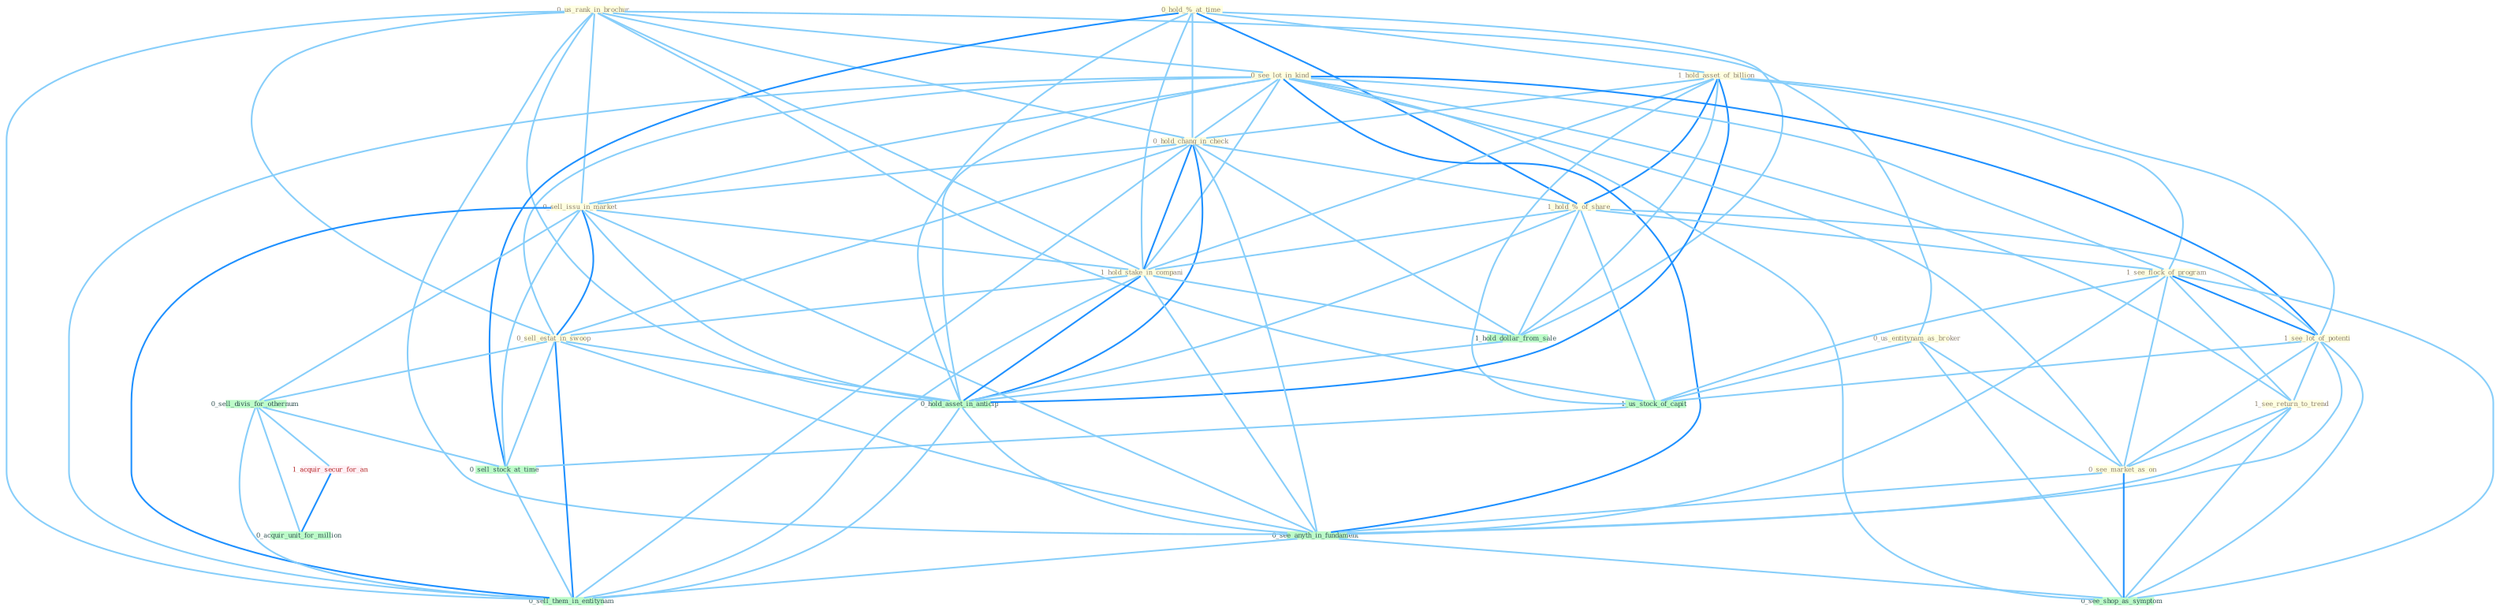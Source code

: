 Graph G{ 
    node
    [shape=polygon,style=filled,width=.5,height=.06,color="#BDFCC9",fixedsize=true,fontsize=4,
    fontcolor="#2f4f4f"];
    {node
    [color="#ffffe0", fontcolor="#8b7d6b"] "0_us_rank_in_brochur " "0_hold_%_at_time " "1_hold_asset_of_billion " "0_see_lot_in_kind " "0_hold_chang_in_check " "0_sell_issu_in_market " "0_us_entitynam_as_broker " "1_hold_%_of_share " "1_hold_stake_in_compani " "1_see_flock_of_program " "1_see_lot_of_potenti " "0_sell_estat_in_swoop " "1_see_return_to_trend " "0_see_market_as_on "}
{node [color="#fff0f5", fontcolor="#b22222"] "1_acquir_secur_for_an "}
edge [color="#B0E2FF"];

	"0_us_rank_in_brochur " -- "0_see_lot_in_kind " [w="1", color="#87cefa" ];
	"0_us_rank_in_brochur " -- "0_hold_chang_in_check " [w="1", color="#87cefa" ];
	"0_us_rank_in_brochur " -- "0_sell_issu_in_market " [w="1", color="#87cefa" ];
	"0_us_rank_in_brochur " -- "0_us_entitynam_as_broker " [w="1", color="#87cefa" ];
	"0_us_rank_in_brochur " -- "1_hold_stake_in_compani " [w="1", color="#87cefa" ];
	"0_us_rank_in_brochur " -- "0_sell_estat_in_swoop " [w="1", color="#87cefa" ];
	"0_us_rank_in_brochur " -- "1_us_stock_of_capit " [w="1", color="#87cefa" ];
	"0_us_rank_in_brochur " -- "0_hold_asset_in_anticip " [w="1", color="#87cefa" ];
	"0_us_rank_in_brochur " -- "0_see_anyth_in_fundament " [w="1", color="#87cefa" ];
	"0_us_rank_in_brochur " -- "0_sell_them_in_entitynam " [w="1", color="#87cefa" ];
	"0_hold_%_at_time " -- "1_hold_asset_of_billion " [w="1", color="#87cefa" ];
	"0_hold_%_at_time " -- "0_hold_chang_in_check " [w="1", color="#87cefa" ];
	"0_hold_%_at_time " -- "1_hold_%_of_share " [w="2", color="#1e90ff" , len=0.8];
	"0_hold_%_at_time " -- "1_hold_stake_in_compani " [w="1", color="#87cefa" ];
	"0_hold_%_at_time " -- "1_hold_dollar_from_sale " [w="1", color="#87cefa" ];
	"0_hold_%_at_time " -- "0_hold_asset_in_anticip " [w="1", color="#87cefa" ];
	"0_hold_%_at_time " -- "0_sell_stock_at_time " [w="2", color="#1e90ff" , len=0.8];
	"1_hold_asset_of_billion " -- "0_hold_chang_in_check " [w="1", color="#87cefa" ];
	"1_hold_asset_of_billion " -- "1_hold_%_of_share " [w="2", color="#1e90ff" , len=0.8];
	"1_hold_asset_of_billion " -- "1_hold_stake_in_compani " [w="1", color="#87cefa" ];
	"1_hold_asset_of_billion " -- "1_see_flock_of_program " [w="1", color="#87cefa" ];
	"1_hold_asset_of_billion " -- "1_see_lot_of_potenti " [w="1", color="#87cefa" ];
	"1_hold_asset_of_billion " -- "1_us_stock_of_capit " [w="1", color="#87cefa" ];
	"1_hold_asset_of_billion " -- "1_hold_dollar_from_sale " [w="1", color="#87cefa" ];
	"1_hold_asset_of_billion " -- "0_hold_asset_in_anticip " [w="2", color="#1e90ff" , len=0.8];
	"0_see_lot_in_kind " -- "0_hold_chang_in_check " [w="1", color="#87cefa" ];
	"0_see_lot_in_kind " -- "0_sell_issu_in_market " [w="1", color="#87cefa" ];
	"0_see_lot_in_kind " -- "1_hold_stake_in_compani " [w="1", color="#87cefa" ];
	"0_see_lot_in_kind " -- "1_see_flock_of_program " [w="1", color="#87cefa" ];
	"0_see_lot_in_kind " -- "1_see_lot_of_potenti " [w="2", color="#1e90ff" , len=0.8];
	"0_see_lot_in_kind " -- "0_sell_estat_in_swoop " [w="1", color="#87cefa" ];
	"0_see_lot_in_kind " -- "1_see_return_to_trend " [w="1", color="#87cefa" ];
	"0_see_lot_in_kind " -- "0_see_market_as_on " [w="1", color="#87cefa" ];
	"0_see_lot_in_kind " -- "0_hold_asset_in_anticip " [w="1", color="#87cefa" ];
	"0_see_lot_in_kind " -- "0_see_anyth_in_fundament " [w="2", color="#1e90ff" , len=0.8];
	"0_see_lot_in_kind " -- "0_see_shop_as_symptom " [w="1", color="#87cefa" ];
	"0_see_lot_in_kind " -- "0_sell_them_in_entitynam " [w="1", color="#87cefa" ];
	"0_hold_chang_in_check " -- "0_sell_issu_in_market " [w="1", color="#87cefa" ];
	"0_hold_chang_in_check " -- "1_hold_%_of_share " [w="1", color="#87cefa" ];
	"0_hold_chang_in_check " -- "1_hold_stake_in_compani " [w="2", color="#1e90ff" , len=0.8];
	"0_hold_chang_in_check " -- "0_sell_estat_in_swoop " [w="1", color="#87cefa" ];
	"0_hold_chang_in_check " -- "1_hold_dollar_from_sale " [w="1", color="#87cefa" ];
	"0_hold_chang_in_check " -- "0_hold_asset_in_anticip " [w="2", color="#1e90ff" , len=0.8];
	"0_hold_chang_in_check " -- "0_see_anyth_in_fundament " [w="1", color="#87cefa" ];
	"0_hold_chang_in_check " -- "0_sell_them_in_entitynam " [w="1", color="#87cefa" ];
	"0_sell_issu_in_market " -- "1_hold_stake_in_compani " [w="1", color="#87cefa" ];
	"0_sell_issu_in_market " -- "0_sell_estat_in_swoop " [w="2", color="#1e90ff" , len=0.8];
	"0_sell_issu_in_market " -- "0_sell_divis_for_othernum " [w="1", color="#87cefa" ];
	"0_sell_issu_in_market " -- "0_hold_asset_in_anticip " [w="1", color="#87cefa" ];
	"0_sell_issu_in_market " -- "0_sell_stock_at_time " [w="1", color="#87cefa" ];
	"0_sell_issu_in_market " -- "0_see_anyth_in_fundament " [w="1", color="#87cefa" ];
	"0_sell_issu_in_market " -- "0_sell_them_in_entitynam " [w="2", color="#1e90ff" , len=0.8];
	"0_us_entitynam_as_broker " -- "0_see_market_as_on " [w="1", color="#87cefa" ];
	"0_us_entitynam_as_broker " -- "1_us_stock_of_capit " [w="1", color="#87cefa" ];
	"0_us_entitynam_as_broker " -- "0_see_shop_as_symptom " [w="1", color="#87cefa" ];
	"1_hold_%_of_share " -- "1_hold_stake_in_compani " [w="1", color="#87cefa" ];
	"1_hold_%_of_share " -- "1_see_flock_of_program " [w="1", color="#87cefa" ];
	"1_hold_%_of_share " -- "1_see_lot_of_potenti " [w="1", color="#87cefa" ];
	"1_hold_%_of_share " -- "1_us_stock_of_capit " [w="1", color="#87cefa" ];
	"1_hold_%_of_share " -- "1_hold_dollar_from_sale " [w="1", color="#87cefa" ];
	"1_hold_%_of_share " -- "0_hold_asset_in_anticip " [w="1", color="#87cefa" ];
	"1_hold_stake_in_compani " -- "0_sell_estat_in_swoop " [w="1", color="#87cefa" ];
	"1_hold_stake_in_compani " -- "1_hold_dollar_from_sale " [w="1", color="#87cefa" ];
	"1_hold_stake_in_compani " -- "0_hold_asset_in_anticip " [w="2", color="#1e90ff" , len=0.8];
	"1_hold_stake_in_compani " -- "0_see_anyth_in_fundament " [w="1", color="#87cefa" ];
	"1_hold_stake_in_compani " -- "0_sell_them_in_entitynam " [w="1", color="#87cefa" ];
	"1_see_flock_of_program " -- "1_see_lot_of_potenti " [w="2", color="#1e90ff" , len=0.8];
	"1_see_flock_of_program " -- "1_see_return_to_trend " [w="1", color="#87cefa" ];
	"1_see_flock_of_program " -- "0_see_market_as_on " [w="1", color="#87cefa" ];
	"1_see_flock_of_program " -- "1_us_stock_of_capit " [w="1", color="#87cefa" ];
	"1_see_flock_of_program " -- "0_see_anyth_in_fundament " [w="1", color="#87cefa" ];
	"1_see_flock_of_program " -- "0_see_shop_as_symptom " [w="1", color="#87cefa" ];
	"1_see_lot_of_potenti " -- "1_see_return_to_trend " [w="1", color="#87cefa" ];
	"1_see_lot_of_potenti " -- "0_see_market_as_on " [w="1", color="#87cefa" ];
	"1_see_lot_of_potenti " -- "1_us_stock_of_capit " [w="1", color="#87cefa" ];
	"1_see_lot_of_potenti " -- "0_see_anyth_in_fundament " [w="1", color="#87cefa" ];
	"1_see_lot_of_potenti " -- "0_see_shop_as_symptom " [w="1", color="#87cefa" ];
	"0_sell_estat_in_swoop " -- "0_sell_divis_for_othernum " [w="1", color="#87cefa" ];
	"0_sell_estat_in_swoop " -- "0_hold_asset_in_anticip " [w="1", color="#87cefa" ];
	"0_sell_estat_in_swoop " -- "0_sell_stock_at_time " [w="1", color="#87cefa" ];
	"0_sell_estat_in_swoop " -- "0_see_anyth_in_fundament " [w="1", color="#87cefa" ];
	"0_sell_estat_in_swoop " -- "0_sell_them_in_entitynam " [w="2", color="#1e90ff" , len=0.8];
	"1_see_return_to_trend " -- "0_see_market_as_on " [w="1", color="#87cefa" ];
	"1_see_return_to_trend " -- "0_see_anyth_in_fundament " [w="1", color="#87cefa" ];
	"1_see_return_to_trend " -- "0_see_shop_as_symptom " [w="1", color="#87cefa" ];
	"0_see_market_as_on " -- "0_see_anyth_in_fundament " [w="1", color="#87cefa" ];
	"0_see_market_as_on " -- "0_see_shop_as_symptom " [w="2", color="#1e90ff" , len=0.8];
	"0_sell_divis_for_othernum " -- "1_acquir_secur_for_an " [w="1", color="#87cefa" ];
	"0_sell_divis_for_othernum " -- "0_sell_stock_at_time " [w="1", color="#87cefa" ];
	"0_sell_divis_for_othernum " -- "0_acquir_unit_for_million " [w="1", color="#87cefa" ];
	"0_sell_divis_for_othernum " -- "0_sell_them_in_entitynam " [w="1", color="#87cefa" ];
	"1_acquir_secur_for_an " -- "0_acquir_unit_for_million " [w="2", color="#1e90ff" , len=0.8];
	"1_us_stock_of_capit " -- "0_sell_stock_at_time " [w="1", color="#87cefa" ];
	"1_hold_dollar_from_sale " -- "0_hold_asset_in_anticip " [w="1", color="#87cefa" ];
	"0_hold_asset_in_anticip " -- "0_see_anyth_in_fundament " [w="1", color="#87cefa" ];
	"0_hold_asset_in_anticip " -- "0_sell_them_in_entitynam " [w="1", color="#87cefa" ];
	"0_sell_stock_at_time " -- "0_sell_them_in_entitynam " [w="1", color="#87cefa" ];
	"0_see_anyth_in_fundament " -- "0_see_shop_as_symptom " [w="1", color="#87cefa" ];
	"0_see_anyth_in_fundament " -- "0_sell_them_in_entitynam " [w="1", color="#87cefa" ];
}